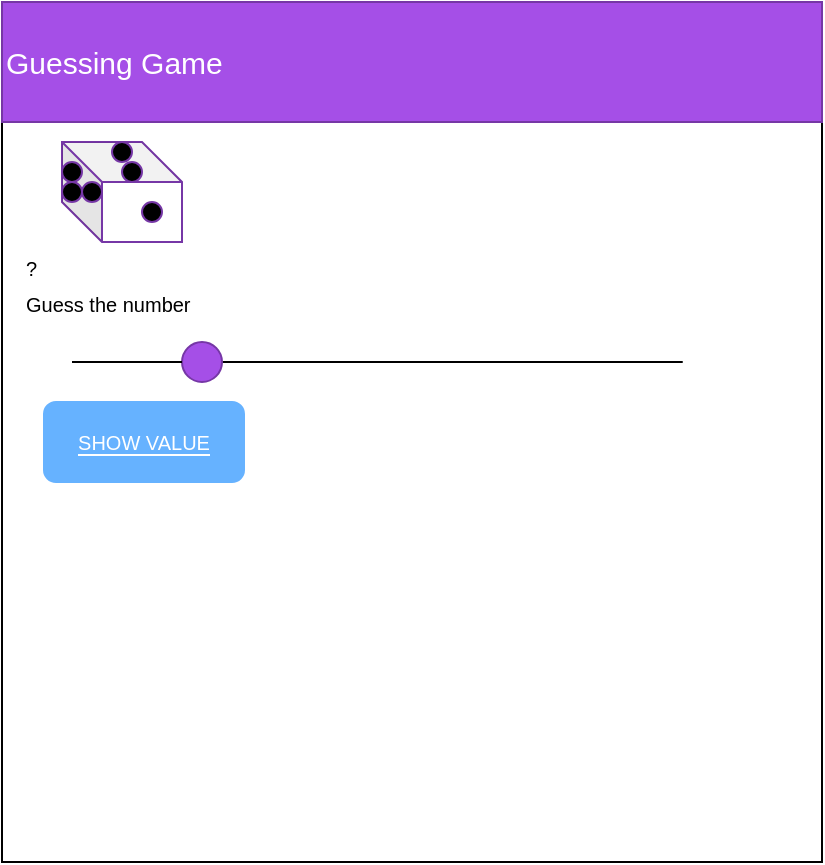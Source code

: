 <mxfile>
    <diagram id="xnnl0HcBTr_XDiGGqrlv" name="Page-1">
        <mxGraphModel dx="520" dy="477" grid="1" gridSize="10" guides="1" tooltips="1" connect="1" arrows="1" fold="1" page="1" pageScale="1" pageWidth="850" pageHeight="1100" math="0" shadow="0">
            <root>
                <mxCell id="0"/>
                <mxCell id="1" parent="0"/>
                <mxCell id="2" value="" style="whiteSpace=wrap;html=1;aspect=fixed;" vertex="1" parent="1">
                    <mxGeometry x="40" y="70" width="410" height="410" as="geometry"/>
                </mxCell>
                <mxCell id="3" value="&lt;font color=&quot;#ffffff&quot; style=&quot;font-size: 15px&quot;&gt;Guessing Game&lt;/font&gt;" style="rounded=0;whiteSpace=wrap;html=1;fillColor=#A54FE7;strokeColor=#7637A6;align=left;" vertex="1" parent="1">
                    <mxGeometry x="40" y="50" width="410" height="60" as="geometry"/>
                </mxCell>
                <mxCell id="4" value="" style="shape=cube;whiteSpace=wrap;html=1;boundedLbl=1;backgroundOutline=1;darkOpacity=0.05;darkOpacity2=0.1;labelBackgroundColor=#7637A6;fontSize=15;fontColor=#FFFFFF;strokeColor=#7637A6;fillColor=#FFFFFF;" vertex="1" parent="1">
                    <mxGeometry x="70" y="120" width="60" height="50" as="geometry"/>
                </mxCell>
                <mxCell id="5" value="" style="ellipse;whiteSpace=wrap;html=1;aspect=fixed;labelBackgroundColor=#7637A6;fontSize=15;fontColor=#FFFFFF;strokeColor=#7637A6;fillColor=#000000;" vertex="1" parent="1">
                    <mxGeometry x="110" y="150" width="10" height="10" as="geometry"/>
                </mxCell>
                <mxCell id="6" value="" style="ellipse;whiteSpace=wrap;html=1;aspect=fixed;labelBackgroundColor=#7637A6;fontSize=15;fontColor=#FFFFFF;strokeColor=#7637A6;fillColor=#000000;" vertex="1" parent="1">
                    <mxGeometry x="100" y="130" width="10" height="10" as="geometry"/>
                </mxCell>
                <mxCell id="7" value="" style="ellipse;whiteSpace=wrap;html=1;aspect=fixed;labelBackgroundColor=#7637A6;fontSize=15;fontColor=#FFFFFF;strokeColor=#7637A6;fillColor=#000000;" vertex="1" parent="1">
                    <mxGeometry x="95" y="120" width="10" height="10" as="geometry"/>
                </mxCell>
                <mxCell id="9" value="" style="ellipse;whiteSpace=wrap;html=1;aspect=fixed;labelBackgroundColor=#7637A6;fontSize=15;fontColor=#FFFFFF;strokeColor=#7637A6;fillColor=#000000;" vertex="1" parent="1">
                    <mxGeometry x="70" y="140" width="10" height="10" as="geometry"/>
                </mxCell>
                <mxCell id="10" value="" style="ellipse;whiteSpace=wrap;html=1;aspect=fixed;labelBackgroundColor=#7637A6;fontSize=15;fontColor=#FFFFFF;strokeColor=#7637A6;fillColor=#000000;" vertex="1" parent="1">
                    <mxGeometry x="80" y="140" width="10" height="10" as="geometry"/>
                </mxCell>
                <mxCell id="11" value="" style="ellipse;whiteSpace=wrap;html=1;aspect=fixed;labelBackgroundColor=#7637A6;fontSize=15;fontColor=#FFFFFF;strokeColor=#7637A6;fillColor=#000000;" vertex="1" parent="1">
                    <mxGeometry x="70" y="130" width="10" height="10" as="geometry"/>
                </mxCell>
                <mxCell id="23" value="&lt;font style=&quot;font-size: 10px&quot;&gt;?&lt;br&gt;Guess the number&lt;/font&gt;" style="rounded=0;whiteSpace=wrap;html=1;labelBackgroundColor=#FFFFFF;fontSize=15;fontColor=#000000;strokeColor=none;fillColor=#FFFFFF;align=left;" vertex="1" parent="1">
                    <mxGeometry x="50" y="180" width="170" height="20" as="geometry"/>
                </mxCell>
                <mxCell id="25" value="" style="endArrow=none;html=1;fontSize=15;fontColor=#FFFFFF;startArrow=none;" edge="1" parent="1" source="26">
                    <mxGeometry width="50" height="50" relative="1" as="geometry">
                        <mxPoint x="75" y="230" as="sourcePoint"/>
                        <mxPoint x="335" y="230" as="targetPoint"/>
                        <Array as="points">
                            <mxPoint x="200" y="230"/>
                            <mxPoint x="385" y="230"/>
                        </Array>
                    </mxGeometry>
                </mxCell>
                <mxCell id="26" value="" style="ellipse;whiteSpace=wrap;html=1;labelBackgroundColor=#7637A6;fontSize=15;fontColor=#FFFFFF;strokeColor=#7637A6;fillColor=#A54FE7;" vertex="1" parent="1">
                    <mxGeometry x="130" y="220" width="20" height="20" as="geometry"/>
                </mxCell>
                <mxCell id="27" value="" style="endArrow=none;html=1;fontSize=15;fontColor=#FFFFFF;" edge="1" parent="1" target="26">
                    <mxGeometry width="50" height="50" relative="1" as="geometry">
                        <mxPoint x="75" y="230" as="sourcePoint"/>
                        <mxPoint x="335" y="230" as="targetPoint"/>
                        <Array as="points"/>
                    </mxGeometry>
                </mxCell>
                <mxCell id="28" value="&lt;font color=&quot;#ffffff&quot;&gt;&lt;span style=&quot;background-color: rgb(102 , 178 , 255)&quot;&gt;SHOW VALUE&lt;/span&gt;&lt;/font&gt;" style="rounded=1;whiteSpace=wrap;html=1;labelBackgroundColor=#FFFFFF;fontSize=10;fontColor=#000000;strokeColor=#66B2FF;fillColor=#66B2FF;" vertex="1" parent="1">
                    <mxGeometry x="61" y="250" width="100" height="40" as="geometry"/>
                </mxCell>
            </root>
        </mxGraphModel>
    </diagram>
</mxfile>